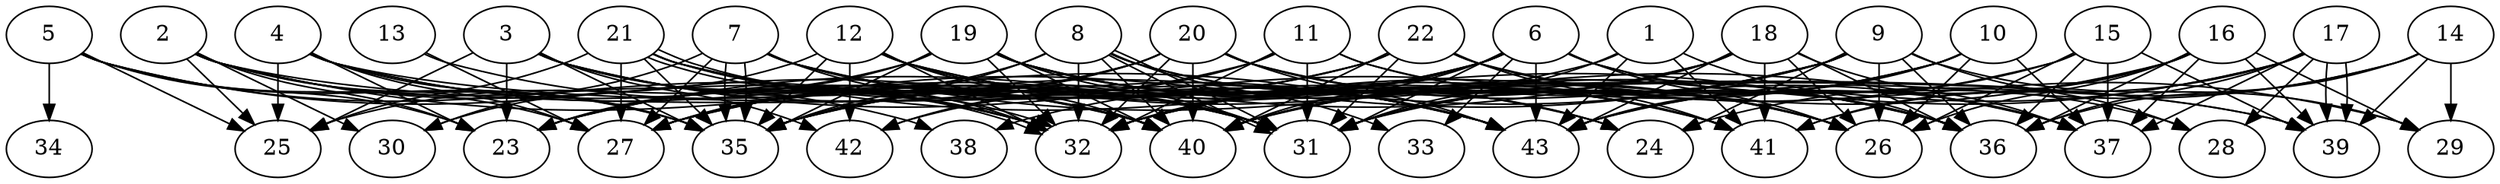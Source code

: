 // DAG (tier=3-complex, mode=compute, n=43, ccr=0.483, fat=0.862, density=0.727, regular=0.232, jump=0.319, mindata=1048576, maxdata=16777216)
// DAG automatically generated by daggen at Sun Aug 24 16:33:34 2025
// /home/ermia/Project/Environments/daggen/bin/daggen --dot --ccr 0.483 --fat 0.862 --regular 0.232 --density 0.727 --jump 0.319 --mindata 1048576 --maxdata 16777216 -n 43 
digraph G {
  1 [size="1410909419563382734848", alpha="0.02", expect_size="705454709781691367424"]
  1 -> 31 [size ="1006366277763072"]
  1 -> 35 [size ="1006366277763072"]
  1 -> 36 [size ="1006366277763072"]
  1 -> 41 [size ="1006366277763072"]
  1 -> 43 [size ="1006366277763072"]
  2 [size="2790606240908594688", alpha="0.16", expect_size="1395303120454297344"]
  2 -> 23 [size ="1708435993264128"]
  2 -> 25 [size ="1708435993264128"]
  2 -> 30 [size ="1708435993264128"]
  2 -> 32 [size ="1708435993264128"]
  2 -> 35 [size ="1708435993264128"]
  2 -> 38 [size ="1708435993264128"]
  2 -> 39 [size ="1708435993264128"]
  2 -> 43 [size ="1708435993264128"]
  3 [size="3040383999719104", alpha="0.01", expect_size="1520191999859552"]
  3 -> 23 [size ="50805780512768"]
  3 -> 25 [size ="50805780512768"]
  3 -> 31 [size ="50805780512768"]
  3 -> 32 [size ="50805780512768"]
  3 -> 35 [size ="50805780512768"]
  3 -> 40 [size ="50805780512768"]
  3 -> 41 [size ="50805780512768"]
  3 -> 42 [size ="50805780512768"]
  3 -> 43 [size ="50805780512768"]
  4 [size="2753277280347682304", alpha="0.08", expect_size="1376638640173841152"]
  4 -> 23 [size ="1241406819532800"]
  4 -> 25 [size ="1241406819532800"]
  4 -> 27 [size ="1241406819532800"]
  4 -> 31 [size ="1241406819532800"]
  4 -> 35 [size ="1241406819532800"]
  4 -> 39 [size ="1241406819532800"]
  4 -> 40 [size ="1241406819532800"]
  5 [size="1483216434352328015872", alpha="0.15", expect_size="741608217176164007936"]
  5 -> 23 [size ="1040462278295552"]
  5 -> 25 [size ="1040462278295552"]
  5 -> 27 [size ="1040462278295552"]
  5 -> 32 [size ="1040462278295552"]
  5 -> 34 [size ="1040462278295552"]
  5 -> 35 [size ="1040462278295552"]
  5 -> 40 [size ="1040462278295552"]
  6 [size="453322943195814400", alpha="0.08", expect_size="226661471597907200"]
  6 -> 26 [size ="223958125248512"]
  6 -> 27 [size ="223958125248512"]
  6 -> 28 [size ="223958125248512"]
  6 -> 31 [size ="223958125248512"]
  6 -> 32 [size ="223958125248512"]
  6 -> 33 [size ="223958125248512"]
  6 -> 35 [size ="223958125248512"]
  6 -> 37 [size ="223958125248512"]
  6 -> 40 [size ="223958125248512"]
  6 -> 42 [size ="223958125248512"]
  6 -> 43 [size ="223958125248512"]
  7 [size="31052118471375640", alpha="0.18", expect_size="15526059235687820"]
  7 -> 24 [size ="733666850373632"]
  7 -> 27 [size ="733666850373632"]
  7 -> 30 [size ="733666850373632"]
  7 -> 31 [size ="733666850373632"]
  7 -> 32 [size ="733666850373632"]
  7 -> 35 [size ="733666850373632"]
  7 -> 35 [size ="733666850373632"]
  7 -> 37 [size ="733666850373632"]
  7 -> 43 [size ="733666850373632"]
  8 [size="2539741382645297152", alpha="0.12", expect_size="1269870691322648576"]
  8 -> 24 [size ="2155813208588288"]
  8 -> 27 [size ="2155813208588288"]
  8 -> 31 [size ="2155813208588288"]
  8 -> 31 [size ="2155813208588288"]
  8 -> 32 [size ="2155813208588288"]
  8 -> 33 [size ="2155813208588288"]
  8 -> 35 [size ="2155813208588288"]
  8 -> 40 [size ="2155813208588288"]
  8 -> 41 [size ="2155813208588288"]
  9 [size="69339809307921743872", alpha="0.01", expect_size="34669904653960871936"]
  9 -> 24 [size ="135024242327552"]
  9 -> 26 [size ="135024242327552"]
  9 -> 27 [size ="135024242327552"]
  9 -> 28 [size ="135024242327552"]
  9 -> 29 [size ="135024242327552"]
  9 -> 31 [size ="135024242327552"]
  9 -> 32 [size ="135024242327552"]
  9 -> 35 [size ="135024242327552"]
  9 -> 36 [size ="135024242327552"]
  9 -> 40 [size ="135024242327552"]
  10 [size="2180267045588752662528", alpha="0.17", expect_size="1090133522794376331264"]
  10 -> 26 [size ="1345126454525952"]
  10 -> 31 [size ="1345126454525952"]
  10 -> 32 [size ="1345126454525952"]
  10 -> 37 [size ="1345126454525952"]
  10 -> 40 [size ="1345126454525952"]
  10 -> 43 [size ="1345126454525952"]
  11 [size="17135908921157860", alpha="0.05", expect_size="8567954460578930"]
  11 -> 23 [size ="725686742417408"]
  11 -> 26 [size ="725686742417408"]
  11 -> 31 [size ="725686742417408"]
  11 -> 32 [size ="725686742417408"]
  11 -> 36 [size ="725686742417408"]
  11 -> 42 [size ="725686742417408"]
  12 [size="5114923988113801216", alpha="0.13", expect_size="2557461994056900608"]
  12 -> 26 [size ="2151780762779648"]
  12 -> 30 [size ="2151780762779648"]
  12 -> 31 [size ="2151780762779648"]
  12 -> 32 [size ="2151780762779648"]
  12 -> 35 [size ="2151780762779648"]
  12 -> 36 [size ="2151780762779648"]
  12 -> 40 [size ="2151780762779648"]
  12 -> 42 [size ="2151780762779648"]
  13 [size="138613516930264334336", alpha="0.11", expect_size="69306758465132167168"]
  13 -> 27 [size ="214269509500928"]
  13 -> 31 [size ="214269509500928"]
  14 [size="26445747738486152", alpha="0.06", expect_size="13222873869243076"]
  14 -> 24 [size ="1298167286988800"]
  14 -> 29 [size ="1298167286988800"]
  14 -> 36 [size ="1298167286988800"]
  14 -> 39 [size ="1298167286988800"]
  14 -> 43 [size ="1298167286988800"]
  15 [size="84496405678281696", alpha="0.16", expect_size="42248202839140848"]
  15 -> 26 [size ="1604943916040192"]
  15 -> 32 [size ="1604943916040192"]
  15 -> 36 [size ="1604943916040192"]
  15 -> 37 [size ="1604943916040192"]
  15 -> 39 [size ="1604943916040192"]
  15 -> 43 [size ="1604943916040192"]
  16 [size="2186567099327426", alpha="0.06", expect_size="1093283549663713"]
  16 -> 26 [size ="50599546585088"]
  16 -> 29 [size ="50599546585088"]
  16 -> 32 [size ="50599546585088"]
  16 -> 36 [size ="50599546585088"]
  16 -> 37 [size ="50599546585088"]
  16 -> 39 [size ="50599546585088"]
  16 -> 41 [size ="50599546585088"]
  16 -> 43 [size ="50599546585088"]
  17 [size="3699044339335768834048", alpha="0.13", expect_size="1849522169667884417024"]
  17 -> 28 [size ="1913446593462272"]
  17 -> 31 [size ="1913446593462272"]
  17 -> 36 [size ="1913446593462272"]
  17 -> 37 [size ="1913446593462272"]
  17 -> 39 [size ="1913446593462272"]
  17 -> 39 [size ="1913446593462272"]
  17 -> 40 [size ="1913446593462272"]
  17 -> 41 [size ="1913446593462272"]
  18 [size="26466411025387124", alpha="0.06", expect_size="13233205512693562"]
  18 -> 23 [size ="1310090929897472"]
  18 -> 26 [size ="1310090929897472"]
  18 -> 31 [size ="1310090929897472"]
  18 -> 36 [size ="1310090929897472"]
  18 -> 37 [size ="1310090929897472"]
  18 -> 38 [size ="1310090929897472"]
  18 -> 40 [size ="1310090929897472"]
  18 -> 41 [size ="1310090929897472"]
  18 -> 43 [size ="1310090929897472"]
  19 [size="19735278984211848", alpha="0.09", expect_size="9867639492105924"]
  19 -> 23 [size ="628092066332672"]
  19 -> 24 [size ="628092066332672"]
  19 -> 25 [size ="628092066332672"]
  19 -> 26 [size ="628092066332672"]
  19 -> 31 [size ="628092066332672"]
  19 -> 32 [size ="628092066332672"]
  19 -> 35 [size ="628092066332672"]
  19 -> 40 [size ="628092066332672"]
  19 -> 41 [size ="628092066332672"]
  19 -> 43 [size ="628092066332672"]
  20 [size="45839662366851072000", alpha="0.08", expect_size="22919831183425536000"]
  20 -> 23 [size ="102467056435200"]
  20 -> 26 [size ="102467056435200"]
  20 -> 27 [size ="102467056435200"]
  20 -> 32 [size ="102467056435200"]
  20 -> 35 [size ="102467056435200"]
  20 -> 37 [size ="102467056435200"]
  20 -> 40 [size ="102467056435200"]
  20 -> 41 [size ="102467056435200"]
  20 -> 43 [size ="102467056435200"]
  21 [size="449701173854390016", alpha="0.01", expect_size="224850586927195008"]
  21 -> 25 [size ="281609227993088"]
  21 -> 27 [size ="281609227993088"]
  21 -> 32 [size ="281609227993088"]
  21 -> 32 [size ="281609227993088"]
  21 -> 35 [size ="281609227993088"]
  21 -> 36 [size ="281609227993088"]
  21 -> 40 [size ="281609227993088"]
  21 -> 43 [size ="281609227993088"]
  22 [size="69339683362907672", alpha="0.11", expect_size="34669841681453836"]
  22 -> 23 [size ="1199117422297088"]
  22 -> 27 [size ="1199117422297088"]
  22 -> 29 [size ="1199117422297088"]
  22 -> 31 [size ="1199117422297088"]
  22 -> 35 [size ="1199117422297088"]
  22 -> 36 [size ="1199117422297088"]
  22 -> 40 [size ="1199117422297088"]
  22 -> 41 [size ="1199117422297088"]
  23 [size="1665618071822715060224", alpha="0.16", expect_size="832809035911357530112"]
  24 [size="4503325092281672", alpha="0.01", expect_size="2251662546140836"]
  25 [size="60557160609613712", alpha="0.13", expect_size="30278580304806856"]
  26 [size="1012879814939417088", alpha="0.03", expect_size="506439907469708544"]
  27 [size="1871947264170983936", alpha="0.17", expect_size="935973632085491968"]
  28 [size="61543814283087504", alpha="0.01", expect_size="30771907141543752"]
  29 [size="72497524583119716352", alpha="0.18", expect_size="36248762291559858176"]
  30 [size="20117966563556982784", alpha="0.16", expect_size="10058983281778491392"]
  31 [size="111200844011808912", alpha="0.02", expect_size="55600422005904456"]
  32 [size="1821197864596440064", alpha="0.11", expect_size="910598932298220032"]
  33 [size="6954046557578592256", alpha="0.14", expect_size="3477023278789296128"]
  34 [size="39792081405629956096", alpha="0.17", expect_size="19896040702814978048"]
  35 [size="1525971778890647994368", alpha="0.08", expect_size="762985889445323997184"]
  36 [size="179725867364888256", alpha="0.06", expect_size="89862933682444128"]
  37 [size="35814822241124745216", alpha="0.05", expect_size="17907411120562372608"]
  38 [size="21557457198227220", alpha="0.19", expect_size="10778728599113610"]
  39 [size="1238701843695359488", alpha="0.02", expect_size="619350921847679744"]
  40 [size="192223477944439968", alpha="0.06", expect_size="96111738972219984"]
  41 [size="158705621298136160", alpha="0.05", expect_size="79352810649068080"]
  42 [size="5634355216127959040", alpha="0.13", expect_size="2817177608063979520"]
  43 [size="376735211958431872", alpha="0.07", expect_size="188367605979215936"]
}